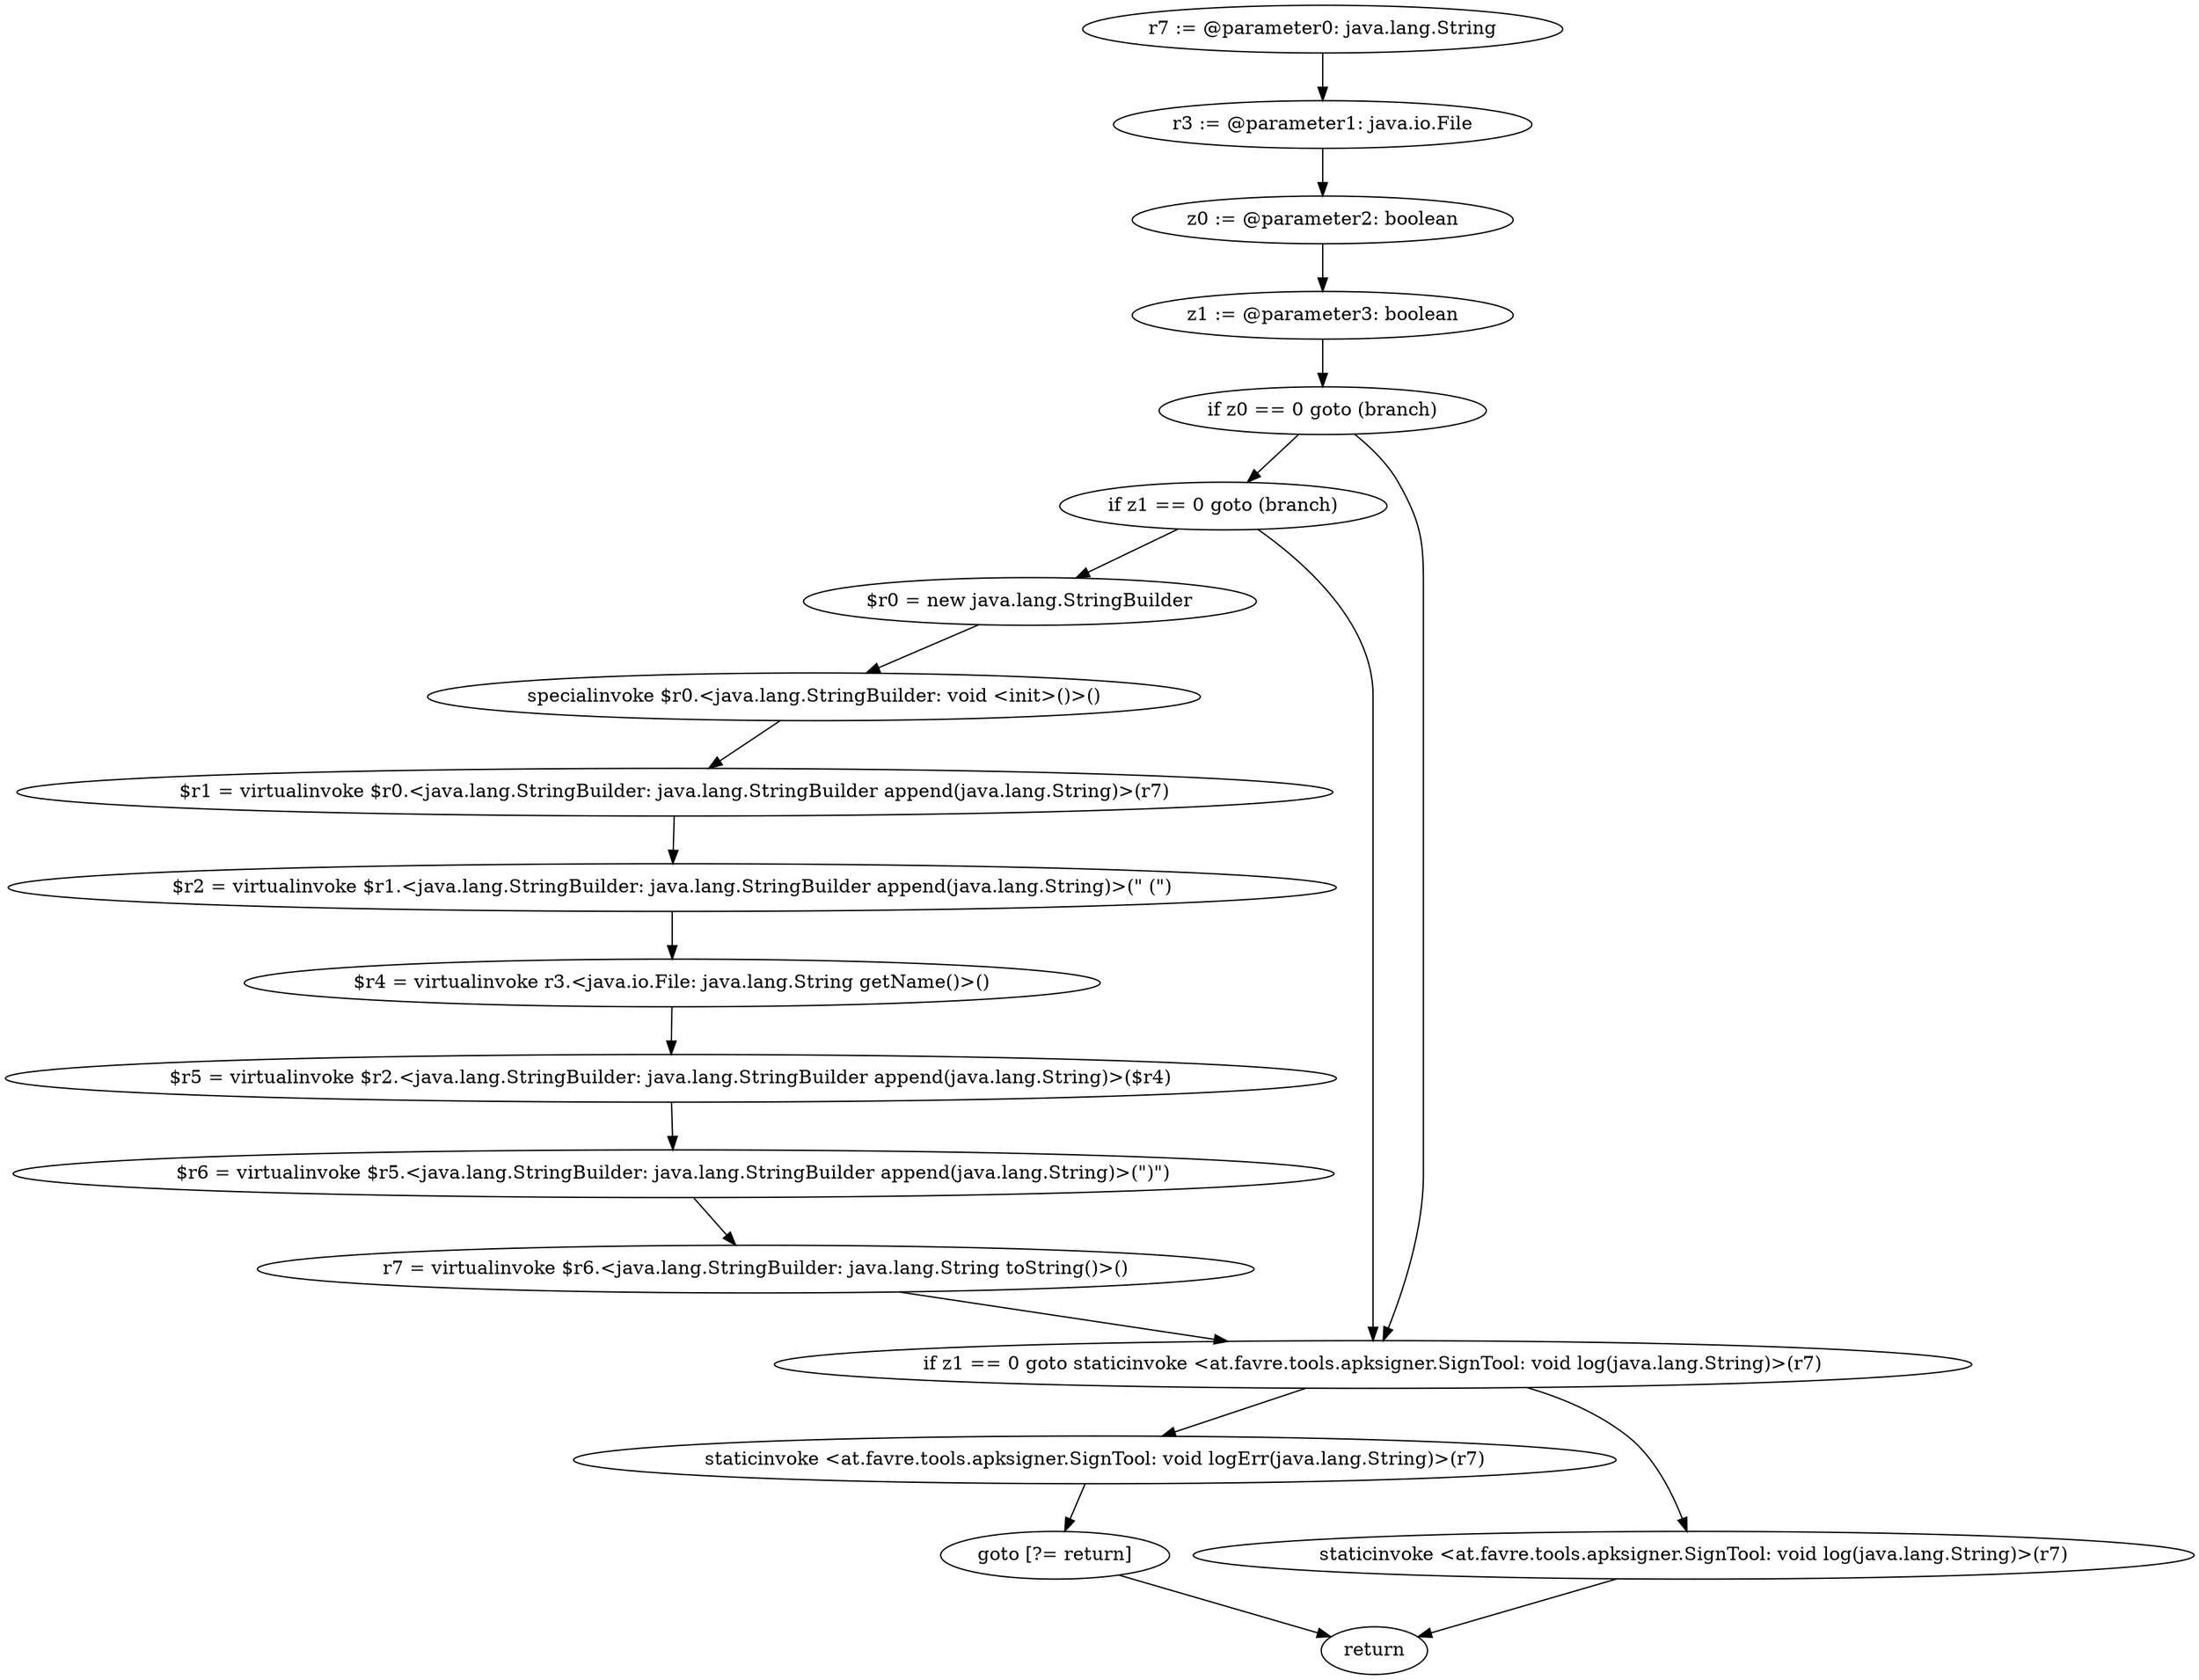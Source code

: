 digraph "unitGraph" {
    "r7 := @parameter0: java.lang.String"
    "r3 := @parameter1: java.io.File"
    "z0 := @parameter2: boolean"
    "z1 := @parameter3: boolean"
    "if z0 == 0 goto (branch)"
    "if z1 == 0 goto (branch)"
    "$r0 = new java.lang.StringBuilder"
    "specialinvoke $r0.<java.lang.StringBuilder: void <init>()>()"
    "$r1 = virtualinvoke $r0.<java.lang.StringBuilder: java.lang.StringBuilder append(java.lang.String)>(r7)"
    "$r2 = virtualinvoke $r1.<java.lang.StringBuilder: java.lang.StringBuilder append(java.lang.String)>(\" (\")"
    "$r4 = virtualinvoke r3.<java.io.File: java.lang.String getName()>()"
    "$r5 = virtualinvoke $r2.<java.lang.StringBuilder: java.lang.StringBuilder append(java.lang.String)>($r4)"
    "$r6 = virtualinvoke $r5.<java.lang.StringBuilder: java.lang.StringBuilder append(java.lang.String)>(\")\")"
    "r7 = virtualinvoke $r6.<java.lang.StringBuilder: java.lang.String toString()>()"
    "if z1 == 0 goto staticinvoke <at.favre.tools.apksigner.SignTool: void log(java.lang.String)>(r7)"
    "staticinvoke <at.favre.tools.apksigner.SignTool: void logErr(java.lang.String)>(r7)"
    "goto [?= return]"
    "staticinvoke <at.favre.tools.apksigner.SignTool: void log(java.lang.String)>(r7)"
    "return"
    "r7 := @parameter0: java.lang.String"->"r3 := @parameter1: java.io.File";
    "r3 := @parameter1: java.io.File"->"z0 := @parameter2: boolean";
    "z0 := @parameter2: boolean"->"z1 := @parameter3: boolean";
    "z1 := @parameter3: boolean"->"if z0 == 0 goto (branch)";
    "if z0 == 0 goto (branch)"->"if z1 == 0 goto (branch)";
    "if z0 == 0 goto (branch)"->"if z1 == 0 goto staticinvoke <at.favre.tools.apksigner.SignTool: void log(java.lang.String)>(r7)";
    "if z1 == 0 goto (branch)"->"$r0 = new java.lang.StringBuilder";
    "if z1 == 0 goto (branch)"->"if z1 == 0 goto staticinvoke <at.favre.tools.apksigner.SignTool: void log(java.lang.String)>(r7)";
    "$r0 = new java.lang.StringBuilder"->"specialinvoke $r0.<java.lang.StringBuilder: void <init>()>()";
    "specialinvoke $r0.<java.lang.StringBuilder: void <init>()>()"->"$r1 = virtualinvoke $r0.<java.lang.StringBuilder: java.lang.StringBuilder append(java.lang.String)>(r7)";
    "$r1 = virtualinvoke $r0.<java.lang.StringBuilder: java.lang.StringBuilder append(java.lang.String)>(r7)"->"$r2 = virtualinvoke $r1.<java.lang.StringBuilder: java.lang.StringBuilder append(java.lang.String)>(\" (\")";
    "$r2 = virtualinvoke $r1.<java.lang.StringBuilder: java.lang.StringBuilder append(java.lang.String)>(\" (\")"->"$r4 = virtualinvoke r3.<java.io.File: java.lang.String getName()>()";
    "$r4 = virtualinvoke r3.<java.io.File: java.lang.String getName()>()"->"$r5 = virtualinvoke $r2.<java.lang.StringBuilder: java.lang.StringBuilder append(java.lang.String)>($r4)";
    "$r5 = virtualinvoke $r2.<java.lang.StringBuilder: java.lang.StringBuilder append(java.lang.String)>($r4)"->"$r6 = virtualinvoke $r5.<java.lang.StringBuilder: java.lang.StringBuilder append(java.lang.String)>(\")\")";
    "$r6 = virtualinvoke $r5.<java.lang.StringBuilder: java.lang.StringBuilder append(java.lang.String)>(\")\")"->"r7 = virtualinvoke $r6.<java.lang.StringBuilder: java.lang.String toString()>()";
    "r7 = virtualinvoke $r6.<java.lang.StringBuilder: java.lang.String toString()>()"->"if z1 == 0 goto staticinvoke <at.favre.tools.apksigner.SignTool: void log(java.lang.String)>(r7)";
    "if z1 == 0 goto staticinvoke <at.favre.tools.apksigner.SignTool: void log(java.lang.String)>(r7)"->"staticinvoke <at.favre.tools.apksigner.SignTool: void logErr(java.lang.String)>(r7)";
    "if z1 == 0 goto staticinvoke <at.favre.tools.apksigner.SignTool: void log(java.lang.String)>(r7)"->"staticinvoke <at.favre.tools.apksigner.SignTool: void log(java.lang.String)>(r7)";
    "staticinvoke <at.favre.tools.apksigner.SignTool: void logErr(java.lang.String)>(r7)"->"goto [?= return]";
    "goto [?= return]"->"return";
    "staticinvoke <at.favre.tools.apksigner.SignTool: void log(java.lang.String)>(r7)"->"return";
}

